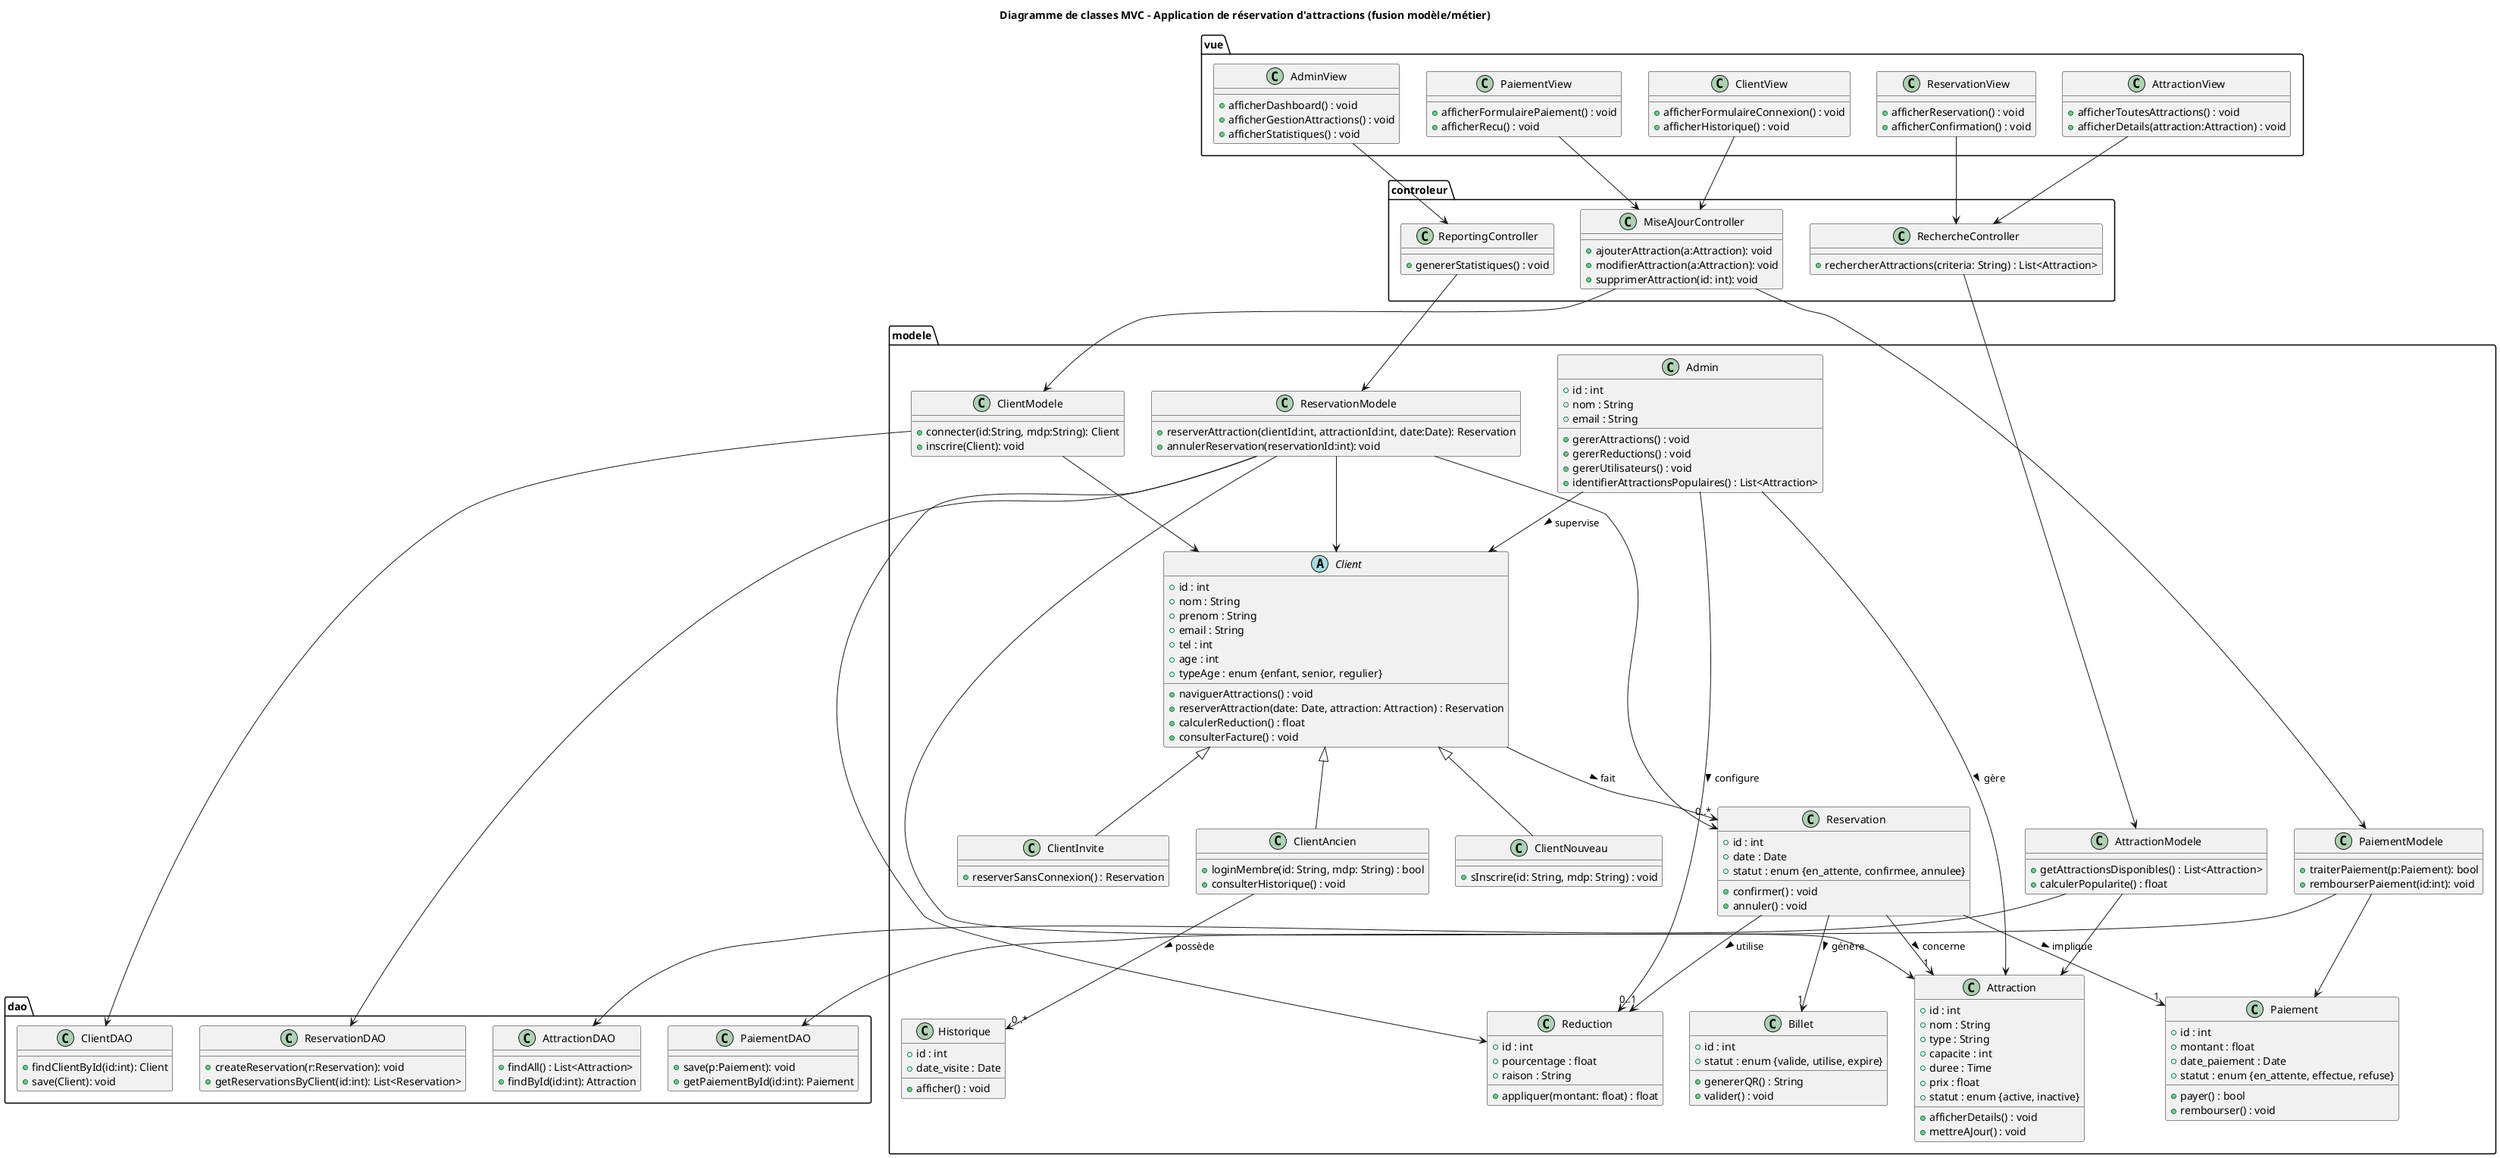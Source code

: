 @startuml
title Diagramme de classes MVC - Application de réservation d'attractions (fusion modèle/métier)

package vue {
  class AttractionView {
    +afficherToutesAttractions() : void
    +afficherDetails(attraction:Attraction) : void
  }

  class ClientView {
    +afficherFormulaireConnexion() : void
    +afficherHistorique() : void
  }

  class ReservationView {
    +afficherReservation() : void
    +afficherConfirmation() : void
  }

  class PaiementView {
    +afficherFormulairePaiement() : void
    +afficherRecu() : void
  }

  class AdminView {
    +afficherDashboard() : void
    +afficherGestionAttractions() : void
    +afficherStatistiques() : void
  }
}

package controleur {
  class RechercheController {
    +rechercherAttractions(criteria: String) : List<Attraction>
  }

  class MiseAJourController {
    +ajouterAttraction(a:Attraction): void
    +modifierAttraction(a:Attraction): void
    +supprimerAttraction(id: int): void
  }

  class ReportingController {
    +genererStatistiques() : void
  }
}

package dao {
  class AttractionDAO {
    +findAll() : List<Attraction>
    +findById(id:int): Attraction
  }

  class ClientDAO {
    +findClientById(id:int): Client
    +save(Client): void
  }

  class ReservationDAO {
    +createReservation(r:Reservation): void
    +getReservationsByClient(id:int): List<Reservation>
  }

  class PaiementDAO {
    +save(p:Paiement): void
    +getPaiementById(id:int): Paiement
  }
}

package modele {
  class AttractionModele {
    +getAttractionsDisponibles() : List<Attraction>
    +calculerPopularite() : float
  }

  class ClientModele {
    +connecter(id:String, mdp:String): Client
    +inscrire(Client): void
  }

  class ReservationModele {
    +reserverAttraction(clientId:int, attractionId:int, date:Date): Reservation
    +annulerReservation(reservationId:int): void
  }

  class PaiementModele {
    +traiterPaiement(p:Paiement): bool
    +rembourserPaiement(id:int): void
  }

  abstract class Client {
    +id : int
    +nom : String
    +prenom : String
    +email : String
    +tel : int
    +age : int
    +typeAge : enum {enfant, senior, regulier}

    +naviguerAttractions() : void
    +reserverAttraction(date: Date, attraction: Attraction) : Reservation
    +calculerReduction() : float
    +consulterFacture() : void
  }

  class ClientInvite {
    +reserverSansConnexion() : Reservation
  }

  class ClientNouveau {
    +sInscrire(id: String, mdp: String) : void
  }

  class ClientAncien {
    +loginMembre(id: String, mdp: String) : bool
    +consulterHistorique() : void
  }

  Client <|-- ClientInvite
  Client <|-- ClientNouveau
  Client <|-- ClientAncien

  class Admin {
    +id : int
    +nom : String
    +email : String
    +gererAttractions() : void
    +gererReductions() : void
    +gererUtilisateurs() : void
    +identifierAttractionsPopulaires() : List<Attraction>
  }

  class Attraction {
    +id : int
    +nom : String
    +type : String
    +capacite : int
    +duree : Time
    +prix : float
    +statut : enum {active, inactive}

    +afficherDetails() : void
    +mettreAJour() : void
  }

  class Reservation {
    +id : int
    +date : Date
    +statut : enum {en_attente, confirmee, annulee}

    +confirmer() : void
    +annuler() : void
  }

  class Billet {
    +id : int
    +statut : enum {valide, utilise, expire}

    +genererQR() : String
    +valider() : void
  }

  class Paiement {
    +id : int
    +montant : float
    +date_paiement : Date
    +statut : enum {en_attente, effectue, refuse}

    +payer() : bool
    +rembourser() : void
  }

  class Reduction {
    +id : int
    +pourcentage : float
    +raison : String

    +appliquer(montant: float) : float
  }

  class Historique {
    +id : int
    +date_visite : Date
    +afficher() : void
  }

  ' === Associations entre les modèles et les entités métier ===
  AttractionModele --> Attraction
  ClientModele --> Client
  ReservationModele --> Reservation
  ReservationModele --> Client
  ReservationModele --> Attraction
  ReservationModele --> Reduction
  PaiementModele --> Paiement

  ' Associations avec DAO
  AttractionModele --> AttractionDAO
  ClientModele --> ClientDAO
  ReservationModele --> ReservationDAO
  PaiementModele --> PaiementDAO
}

' === Associations principales ===
Client --> "0..*" Reservation : fait >
ClientAncien --> "0..*" Historique : possède >
Reservation --> "1" Billet : génère >
Reservation --> "1" Paiement : implique >
Reservation --> "1" Attraction : concerne >
Reservation --> "0..1" Reduction : utilise >

Admin --> Attraction : gère >
Admin --> Reduction : configure >
Admin --> Client : supervise >

' === Liens MVC ===
AttractionView --> RechercheController
ClientView --> MiseAJourController
ReservationView --> RechercheController
PaiementView --> MiseAJourController
AdminView --> ReportingController

RechercheController --> AttractionModele
MiseAJourController --> ClientModele
MiseAJourController --> PaiementModele
ReportingController --> ReservationModele

@enduml
